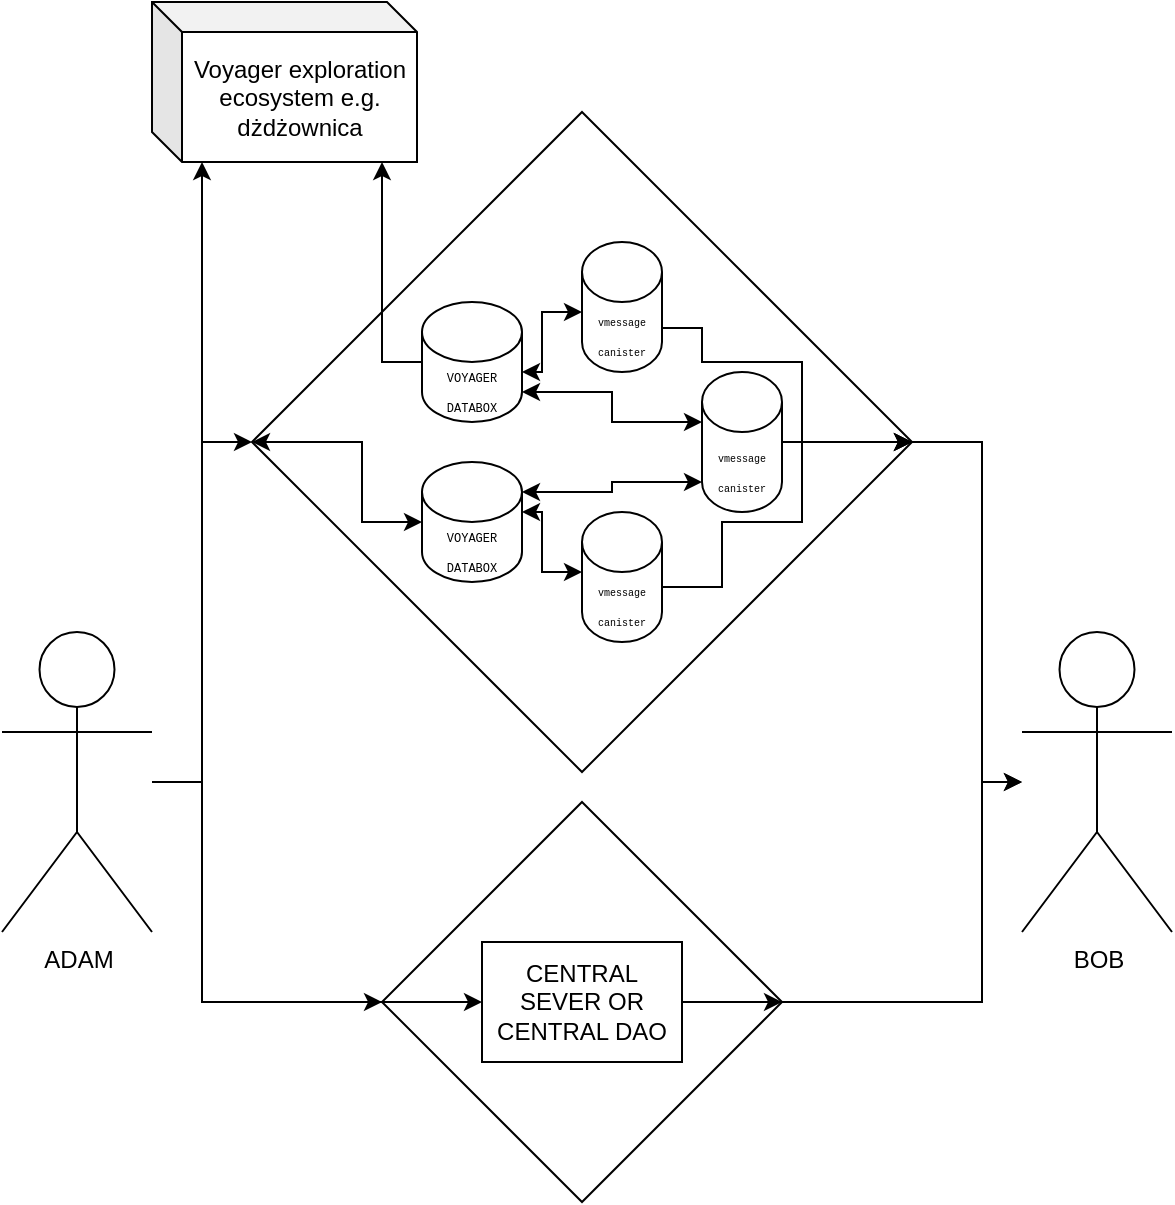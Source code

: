 <mxfile version="26.1.1">
  <diagram name="Strona-1" id="wLzI2IgxOTotbQlTv0Wu">
    <mxGraphModel dx="424" dy="336" grid="1" gridSize="10" guides="1" tooltips="1" connect="1" arrows="1" fold="1" page="1" pageScale="1" pageWidth="827" pageHeight="1169" math="0" shadow="0">
      <root>
        <mxCell id="0" />
        <mxCell id="1" parent="0" />
        <mxCell id="uafcJiYdT8t69meHnPjJ-18" style="edgeStyle=orthogonalEdgeStyle;rounded=0;orthogonalLoop=1;jettySize=auto;html=1;" edge="1" parent="1" source="uafcJiYdT8t69meHnPjJ-2" target="uafcJiYdT8t69meHnPjJ-7">
          <mxGeometry relative="1" as="geometry">
            <Array as="points">
              <mxPoint x="660" y="280" />
              <mxPoint x="660" y="450" />
            </Array>
          </mxGeometry>
        </mxCell>
        <mxCell id="uafcJiYdT8t69meHnPjJ-2" value="" style="rhombus;whiteSpace=wrap;html=1;" vertex="1" parent="1">
          <mxGeometry x="295" y="115" width="330" height="330" as="geometry" />
        </mxCell>
        <mxCell id="uafcJiYdT8t69meHnPjJ-20" style="edgeStyle=orthogonalEdgeStyle;rounded=0;orthogonalLoop=1;jettySize=auto;html=1;" edge="1" parent="1" source="uafcJiYdT8t69meHnPjJ-3" target="uafcJiYdT8t69meHnPjJ-7">
          <mxGeometry relative="1" as="geometry">
            <Array as="points">
              <mxPoint x="660" y="560" />
              <mxPoint x="660" y="450" />
            </Array>
          </mxGeometry>
        </mxCell>
        <mxCell id="uafcJiYdT8t69meHnPjJ-3" value="" style="rhombus;whiteSpace=wrap;html=1;" vertex="1" parent="1">
          <mxGeometry x="360" y="460" width="200" height="200" as="geometry" />
        </mxCell>
        <mxCell id="uafcJiYdT8t69meHnPjJ-17" style="edgeStyle=orthogonalEdgeStyle;rounded=0;orthogonalLoop=1;jettySize=auto;html=1;entryX=0;entryY=0.5;entryDx=0;entryDy=0;" edge="1" parent="1" source="uafcJiYdT8t69meHnPjJ-4" target="uafcJiYdT8t69meHnPjJ-2">
          <mxGeometry relative="1" as="geometry">
            <Array as="points">
              <mxPoint x="270" y="450" />
              <mxPoint x="270" y="280" />
            </Array>
          </mxGeometry>
        </mxCell>
        <mxCell id="uafcJiYdT8t69meHnPjJ-19" style="edgeStyle=orthogonalEdgeStyle;rounded=0;orthogonalLoop=1;jettySize=auto;html=1;startArrow=classic;startFill=1;" edge="1" parent="1" source="uafcJiYdT8t69meHnPjJ-58" target="uafcJiYdT8t69meHnPjJ-3">
          <mxGeometry relative="1" as="geometry">
            <Array as="points">
              <mxPoint x="270" y="230" />
              <mxPoint x="270" y="560" />
            </Array>
          </mxGeometry>
        </mxCell>
        <mxCell id="uafcJiYdT8t69meHnPjJ-4" value="ADAM" style="shape=umlActor;verticalLabelPosition=bottom;verticalAlign=top;html=1;outlineConnect=0;" vertex="1" parent="1">
          <mxGeometry x="170" y="375" width="75" height="150" as="geometry" />
        </mxCell>
        <mxCell id="uafcJiYdT8t69meHnPjJ-7" value="BOB" style="shape=umlActor;verticalLabelPosition=bottom;verticalAlign=top;html=1;outlineConnect=0;" vertex="1" parent="1">
          <mxGeometry x="680" y="375" width="75" height="150" as="geometry" />
        </mxCell>
        <mxCell id="uafcJiYdT8t69meHnPjJ-28" style="edgeStyle=orthogonalEdgeStyle;rounded=0;orthogonalLoop=1;jettySize=auto;html=1;entryX=1;entryY=0.5;entryDx=0;entryDy=0;" edge="1" parent="1" source="uafcJiYdT8t69meHnPjJ-22" target="uafcJiYdT8t69meHnPjJ-3">
          <mxGeometry relative="1" as="geometry">
            <Array as="points">
              <mxPoint x="520" y="560" />
              <mxPoint x="520" y="560" />
            </Array>
          </mxGeometry>
        </mxCell>
        <mxCell id="uafcJiYdT8t69meHnPjJ-22" value="CENTRAL SEVER OR CENTRAL DAO" style="rounded=0;whiteSpace=wrap;html=1;" vertex="1" parent="1">
          <mxGeometry x="410" y="530" width="100" height="60" as="geometry" />
        </mxCell>
        <mxCell id="uafcJiYdT8t69meHnPjJ-27" style="edgeStyle=orthogonalEdgeStyle;rounded=0;orthogonalLoop=1;jettySize=auto;html=1;endArrow=none;startFill=1;startArrow=classic;" edge="1" parent="1" source="uafcJiYdT8t69meHnPjJ-22">
          <mxGeometry relative="1" as="geometry">
            <mxPoint x="350" y="560" as="targetPoint" />
            <Array as="points">
              <mxPoint x="400" y="560" />
              <mxPoint x="400" y="560" />
            </Array>
          </mxGeometry>
        </mxCell>
        <mxCell id="uafcJiYdT8t69meHnPjJ-49" style="edgeStyle=orthogonalEdgeStyle;rounded=0;orthogonalLoop=1;jettySize=auto;html=1;entryX=1;entryY=0.5;entryDx=0;entryDy=0;exitX=1;exitY=0;exitDx=0;exitDy=37.5;exitPerimeter=0;" edge="1" parent="1" source="uafcJiYdT8t69meHnPjJ-34" target="uafcJiYdT8t69meHnPjJ-2">
          <mxGeometry relative="1" as="geometry">
            <Array as="points">
              <mxPoint x="520" y="223" />
              <mxPoint x="520" y="240" />
              <mxPoint x="570" y="240" />
              <mxPoint x="570" y="280" />
            </Array>
          </mxGeometry>
        </mxCell>
        <mxCell id="uafcJiYdT8t69meHnPjJ-34" value="&lt;font face=&quot;Courier New&quot; style=&quot;font-size: 5px; line-height: 100%;&quot;&gt;vmessage canister&lt;/font&gt;" style="shape=cylinder3;whiteSpace=wrap;html=1;boundedLbl=1;backgroundOutline=1;size=15;" vertex="1" parent="1">
          <mxGeometry x="460" y="180" width="40" height="65" as="geometry" />
        </mxCell>
        <mxCell id="uafcJiYdT8t69meHnPjJ-52" style="edgeStyle=orthogonalEdgeStyle;rounded=0;orthogonalLoop=1;jettySize=auto;html=1;entryX=1;entryY=0.5;entryDx=0;entryDy=0;exitX=1;exitY=0;exitDx=0;exitDy=37.5;exitPerimeter=0;" edge="1" parent="1" source="uafcJiYdT8t69meHnPjJ-35" target="uafcJiYdT8t69meHnPjJ-2">
          <mxGeometry relative="1" as="geometry">
            <Array as="points">
              <mxPoint x="530" y="353" />
              <mxPoint x="530" y="320" />
              <mxPoint x="570" y="320" />
              <mxPoint x="570" y="280" />
            </Array>
          </mxGeometry>
        </mxCell>
        <mxCell id="uafcJiYdT8t69meHnPjJ-35" value="&lt;font face=&quot;Courier New&quot; style=&quot;font-size: 5px;&quot;&gt;vmessage canister&lt;/font&gt;" style="shape=cylinder3;whiteSpace=wrap;html=1;boundedLbl=1;backgroundOutline=1;size=15;" vertex="1" parent="1">
          <mxGeometry x="460" y="315" width="40" height="65" as="geometry" />
        </mxCell>
        <mxCell id="uafcJiYdT8t69meHnPjJ-51" style="edgeStyle=orthogonalEdgeStyle;rounded=0;orthogonalLoop=1;jettySize=auto;html=1;entryX=1;entryY=0.5;entryDx=0;entryDy=0;" edge="1" parent="1" source="uafcJiYdT8t69meHnPjJ-36" target="uafcJiYdT8t69meHnPjJ-2">
          <mxGeometry relative="1" as="geometry">
            <mxPoint x="600" y="280" as="targetPoint" />
            <Array as="points">
              <mxPoint x="570" y="280" />
              <mxPoint x="570" y="280" />
            </Array>
          </mxGeometry>
        </mxCell>
        <mxCell id="uafcJiYdT8t69meHnPjJ-36" value="&lt;font face=&quot;Courier New&quot; style=&quot;font-size: 5px;&quot;&gt;vmessage canister&lt;/font&gt;" style="shape=cylinder3;whiteSpace=wrap;html=1;boundedLbl=1;backgroundOutline=1;size=15;" vertex="1" parent="1">
          <mxGeometry x="520" y="245" width="40" height="70" as="geometry" />
        </mxCell>
        <mxCell id="uafcJiYdT8t69meHnPjJ-45" style="edgeStyle=orthogonalEdgeStyle;rounded=0;orthogonalLoop=1;jettySize=auto;html=1;startArrow=classic;startFill=1;" edge="1" parent="1" source="uafcJiYdT8t69meHnPjJ-37" target="uafcJiYdT8t69meHnPjJ-34">
          <mxGeometry relative="1" as="geometry">
            <Array as="points">
              <mxPoint x="440" y="245" />
              <mxPoint x="440" y="215" />
            </Array>
          </mxGeometry>
        </mxCell>
        <mxCell id="uafcJiYdT8t69meHnPjJ-46" style="edgeStyle=orthogonalEdgeStyle;rounded=0;orthogonalLoop=1;jettySize=auto;html=1;startArrow=classic;startFill=1;" edge="1" parent="1" source="uafcJiYdT8t69meHnPjJ-37" target="uafcJiYdT8t69meHnPjJ-36">
          <mxGeometry relative="1" as="geometry">
            <Array as="points">
              <mxPoint x="475" y="255" />
              <mxPoint x="475" y="270" />
            </Array>
          </mxGeometry>
        </mxCell>
        <mxCell id="uafcJiYdT8t69meHnPjJ-37" value="&lt;font face=&quot;Courier New&quot; style=&quot;font-size: 6px;&quot;&gt;VOYAGER DATABOX&lt;/font&gt;" style="shape=cylinder3;whiteSpace=wrap;html=1;boundedLbl=1;backgroundOutline=1;size=15;" vertex="1" parent="1">
          <mxGeometry x="380" y="210" width="50" height="60" as="geometry" />
        </mxCell>
        <mxCell id="uafcJiYdT8t69meHnPjJ-48" style="edgeStyle=orthogonalEdgeStyle;rounded=0;orthogonalLoop=1;jettySize=auto;html=1;startArrow=classic;startFill=1;" edge="1" parent="1" source="uafcJiYdT8t69meHnPjJ-38" target="uafcJiYdT8t69meHnPjJ-35">
          <mxGeometry relative="1" as="geometry">
            <Array as="points">
              <mxPoint x="440" y="315" />
              <mxPoint x="440" y="345" />
            </Array>
          </mxGeometry>
        </mxCell>
        <mxCell id="uafcJiYdT8t69meHnPjJ-38" value="&lt;font face=&quot;Courier New&quot; style=&quot;font-size: 6px;&quot;&gt;VOYAGER DATABOX&lt;/font&gt;" style="shape=cylinder3;whiteSpace=wrap;html=1;boundedLbl=1;backgroundOutline=1;size=15;" vertex="1" parent="1">
          <mxGeometry x="380" y="290" width="50" height="60" as="geometry" />
        </mxCell>
        <mxCell id="uafcJiYdT8t69meHnPjJ-47" style="edgeStyle=orthogonalEdgeStyle;rounded=0;orthogonalLoop=1;jettySize=auto;html=1;entryX=0;entryY=1;entryDx=0;entryDy=-15;entryPerimeter=0;startArrow=classic;startFill=1;" edge="1" parent="1" source="uafcJiYdT8t69meHnPjJ-38" target="uafcJiYdT8t69meHnPjJ-36">
          <mxGeometry relative="1" as="geometry">
            <Array as="points">
              <mxPoint x="475" y="305" />
              <mxPoint x="475" y="300" />
            </Array>
          </mxGeometry>
        </mxCell>
        <mxCell id="uafcJiYdT8t69meHnPjJ-54" style="edgeStyle=orthogonalEdgeStyle;rounded=0;orthogonalLoop=1;jettySize=auto;html=1;entryX=0;entryY=0.5;entryDx=0;entryDy=0;startArrow=classic;startFill=1;" edge="1" parent="1" source="uafcJiYdT8t69meHnPjJ-38" target="uafcJiYdT8t69meHnPjJ-2">
          <mxGeometry relative="1" as="geometry">
            <Array as="points">
              <mxPoint x="350" y="320" />
              <mxPoint x="350" y="280" />
            </Array>
          </mxGeometry>
        </mxCell>
        <mxCell id="uafcJiYdT8t69meHnPjJ-58" value="Voyager exploration ecosystem e.g. dżdżownica" style="shape=cube;whiteSpace=wrap;html=1;boundedLbl=1;backgroundOutline=1;darkOpacity=0.05;darkOpacity2=0.1;size=15;" vertex="1" parent="1">
          <mxGeometry x="245" y="60" width="132.5" height="80" as="geometry" />
        </mxCell>
        <mxCell id="uafcJiYdT8t69meHnPjJ-59" style="edgeStyle=orthogonalEdgeStyle;rounded=0;orthogonalLoop=1;jettySize=auto;html=1;entryX=0;entryY=0.5;entryDx=0;entryDy=0;entryPerimeter=0;startArrow=classic;startFill=1;endArrow=none;" edge="1" parent="1" source="uafcJiYdT8t69meHnPjJ-58" target="uafcJiYdT8t69meHnPjJ-37">
          <mxGeometry relative="1" as="geometry">
            <Array as="points">
              <mxPoint x="360" y="240" />
            </Array>
          </mxGeometry>
        </mxCell>
      </root>
    </mxGraphModel>
  </diagram>
</mxfile>
